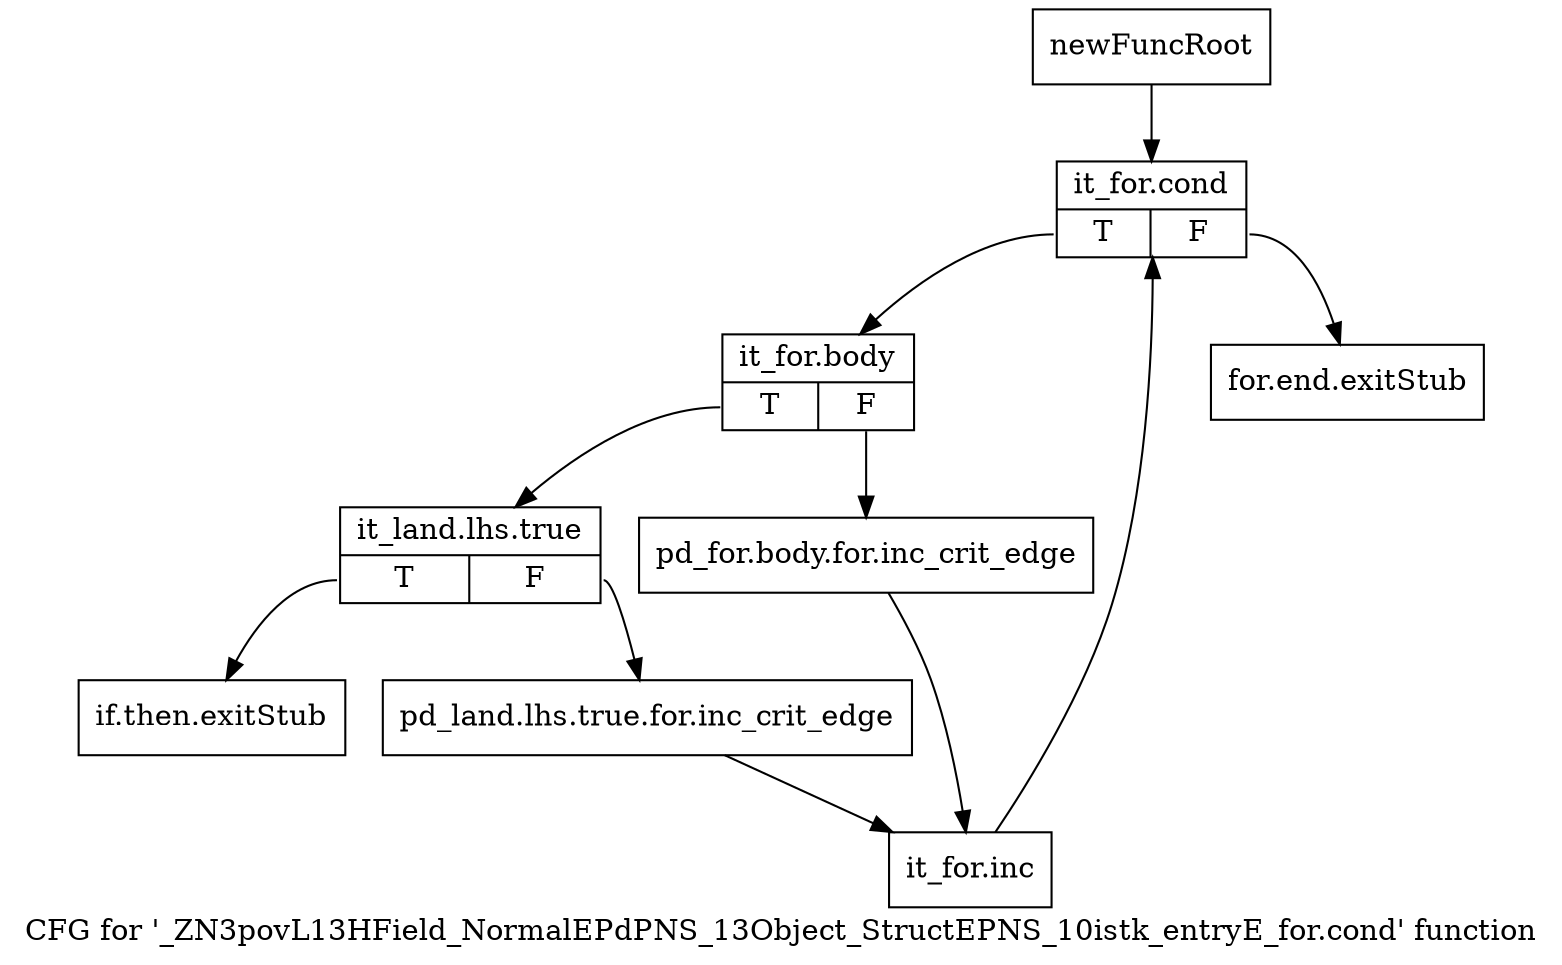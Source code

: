digraph "CFG for '_ZN3povL13HField_NormalEPdPNS_13Object_StructEPNS_10istk_entryE_for.cond' function" {
	label="CFG for '_ZN3povL13HField_NormalEPdPNS_13Object_StructEPNS_10istk_entryE_for.cond' function";

	Node0x1cde0a0 [shape=record,label="{newFuncRoot}"];
	Node0x1cde0a0 -> Node0x1cde190;
	Node0x1cde0f0 [shape=record,label="{for.end.exitStub}"];
	Node0x1cde140 [shape=record,label="{if.then.exitStub}"];
	Node0x1cde190 [shape=record,label="{it_for.cond|{<s0>T|<s1>F}}"];
	Node0x1cde190:s0 -> Node0x1cde1e0;
	Node0x1cde190:s1 -> Node0x1cde0f0;
	Node0x1cde1e0 [shape=record,label="{it_for.body|{<s0>T|<s1>F}}"];
	Node0x1cde1e0:s0 -> Node0x1cde280;
	Node0x1cde1e0:s1 -> Node0x1cde230;
	Node0x1cde230 [shape=record,label="{pd_for.body.for.inc_crit_edge}"];
	Node0x1cde230 -> Node0x1cde320;
	Node0x1cde280 [shape=record,label="{it_land.lhs.true|{<s0>T|<s1>F}}"];
	Node0x1cde280:s0 -> Node0x1cde140;
	Node0x1cde280:s1 -> Node0x1cde2d0;
	Node0x1cde2d0 [shape=record,label="{pd_land.lhs.true.for.inc_crit_edge}"];
	Node0x1cde2d0 -> Node0x1cde320;
	Node0x1cde320 [shape=record,label="{it_for.inc}"];
	Node0x1cde320 -> Node0x1cde190;
}
